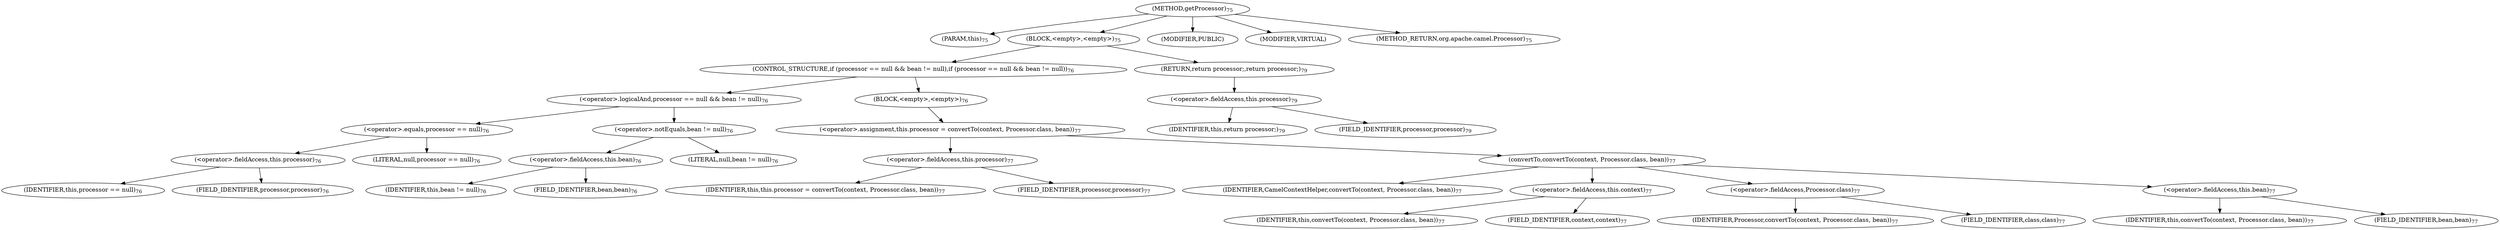 digraph "getProcessor" {  
"189" [label = <(METHOD,getProcessor)<SUB>75</SUB>> ]
"190" [label = <(PARAM,this)<SUB>75</SUB>> ]
"191" [label = <(BLOCK,&lt;empty&gt;,&lt;empty&gt;)<SUB>75</SUB>> ]
"192" [label = <(CONTROL_STRUCTURE,if (processor == null &amp;&amp; bean != null),if (processor == null &amp;&amp; bean != null))<SUB>76</SUB>> ]
"193" [label = <(&lt;operator&gt;.logicalAnd,processor == null &amp;&amp; bean != null)<SUB>76</SUB>> ]
"194" [label = <(&lt;operator&gt;.equals,processor == null)<SUB>76</SUB>> ]
"195" [label = <(&lt;operator&gt;.fieldAccess,this.processor)<SUB>76</SUB>> ]
"196" [label = <(IDENTIFIER,this,processor == null)<SUB>76</SUB>> ]
"197" [label = <(FIELD_IDENTIFIER,processor,processor)<SUB>76</SUB>> ]
"198" [label = <(LITERAL,null,processor == null)<SUB>76</SUB>> ]
"199" [label = <(&lt;operator&gt;.notEquals,bean != null)<SUB>76</SUB>> ]
"200" [label = <(&lt;operator&gt;.fieldAccess,this.bean)<SUB>76</SUB>> ]
"201" [label = <(IDENTIFIER,this,bean != null)<SUB>76</SUB>> ]
"202" [label = <(FIELD_IDENTIFIER,bean,bean)<SUB>76</SUB>> ]
"203" [label = <(LITERAL,null,bean != null)<SUB>76</SUB>> ]
"204" [label = <(BLOCK,&lt;empty&gt;,&lt;empty&gt;)<SUB>76</SUB>> ]
"205" [label = <(&lt;operator&gt;.assignment,this.processor = convertTo(context, Processor.class, bean))<SUB>77</SUB>> ]
"206" [label = <(&lt;operator&gt;.fieldAccess,this.processor)<SUB>77</SUB>> ]
"207" [label = <(IDENTIFIER,this,this.processor = convertTo(context, Processor.class, bean))<SUB>77</SUB>> ]
"208" [label = <(FIELD_IDENTIFIER,processor,processor)<SUB>77</SUB>> ]
"209" [label = <(convertTo,convertTo(context, Processor.class, bean))<SUB>77</SUB>> ]
"210" [label = <(IDENTIFIER,CamelContextHelper,convertTo(context, Processor.class, bean))<SUB>77</SUB>> ]
"211" [label = <(&lt;operator&gt;.fieldAccess,this.context)<SUB>77</SUB>> ]
"212" [label = <(IDENTIFIER,this,convertTo(context, Processor.class, bean))<SUB>77</SUB>> ]
"213" [label = <(FIELD_IDENTIFIER,context,context)<SUB>77</SUB>> ]
"214" [label = <(&lt;operator&gt;.fieldAccess,Processor.class)<SUB>77</SUB>> ]
"215" [label = <(IDENTIFIER,Processor,convertTo(context, Processor.class, bean))<SUB>77</SUB>> ]
"216" [label = <(FIELD_IDENTIFIER,class,class)<SUB>77</SUB>> ]
"217" [label = <(&lt;operator&gt;.fieldAccess,this.bean)<SUB>77</SUB>> ]
"218" [label = <(IDENTIFIER,this,convertTo(context, Processor.class, bean))<SUB>77</SUB>> ]
"219" [label = <(FIELD_IDENTIFIER,bean,bean)<SUB>77</SUB>> ]
"220" [label = <(RETURN,return processor;,return processor;)<SUB>79</SUB>> ]
"221" [label = <(&lt;operator&gt;.fieldAccess,this.processor)<SUB>79</SUB>> ]
"222" [label = <(IDENTIFIER,this,return processor;)<SUB>79</SUB>> ]
"223" [label = <(FIELD_IDENTIFIER,processor,processor)<SUB>79</SUB>> ]
"224" [label = <(MODIFIER,PUBLIC)> ]
"225" [label = <(MODIFIER,VIRTUAL)> ]
"226" [label = <(METHOD_RETURN,org.apache.camel.Processor)<SUB>75</SUB>> ]
  "189" -> "190" 
  "189" -> "191" 
  "189" -> "224" 
  "189" -> "225" 
  "189" -> "226" 
  "191" -> "192" 
  "191" -> "220" 
  "192" -> "193" 
  "192" -> "204" 
  "193" -> "194" 
  "193" -> "199" 
  "194" -> "195" 
  "194" -> "198" 
  "195" -> "196" 
  "195" -> "197" 
  "199" -> "200" 
  "199" -> "203" 
  "200" -> "201" 
  "200" -> "202" 
  "204" -> "205" 
  "205" -> "206" 
  "205" -> "209" 
  "206" -> "207" 
  "206" -> "208" 
  "209" -> "210" 
  "209" -> "211" 
  "209" -> "214" 
  "209" -> "217" 
  "211" -> "212" 
  "211" -> "213" 
  "214" -> "215" 
  "214" -> "216" 
  "217" -> "218" 
  "217" -> "219" 
  "220" -> "221" 
  "221" -> "222" 
  "221" -> "223" 
}
